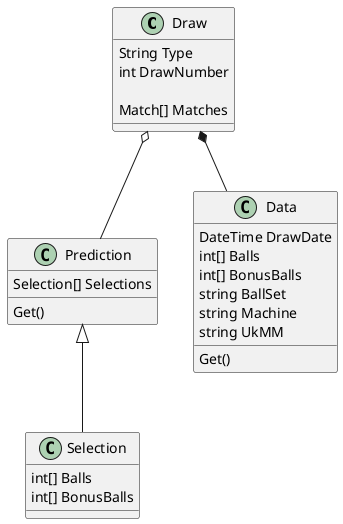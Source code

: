 @startuml lottery


'Lottery 
'Games
'Draws
'Draw
'    Type
'    Details
'    Balls
'    BonusBalls

'Lotto -map-> Draw
'ThunderBal -map-> Draw

'Lotto 
'    pick 6 numbers (1-59)
'    Win
'        Main 2,3,4,5,6
'        Main+BB 5+1
'     Data
'       DrawDate
'       Balls
'       BonusBall
'       Ballset
'       Machine
'       DrawNumber
'ThunderBall
'    pick 5 numbers (1-39)
'    pick 1 ThunderBall (1-14)
'    Win 
'        Main 3,4,5
'        Main+BB 0+1, 1+1, 2+1, 3+1, 4+1 5+1
'    Data
'       DrawDate
'       Balls
'       BonusBall
'       Ballset
'       Machine
'       DrawNumber
'EuroMillions
'    pick 5 numbers (1-50)
'    pick 2 LuckStars (1-12)
'    Win 
'        Main 2,3,4,5,
'        Main+BB 2+1, 2+2, 3+1, 3+2, 4+1, 4+2, 5+1, 5+2
'   Data
'       DrawDate
'       Balls
'       BonusBalls
'       UK Millionaire Maker
'       DrawNumber

Draw  o-- Prediction
Draw  *-- Data

class Draw {
    String Type
    int DrawNumber 

    Match[] Matches
}

class Prediction {
    Selection[] Selections
    Get()
}
class Selection {
    int[] Balls
    int[] BonusBalls
}
Prediction <|-- Selection

class Data {
    DateTime DrawDate
    int[] Balls
    int[] BonusBalls
    string BallSet
    string Machine
    string UkMM

    Get()
}

'LotteryType  (Lotto,ThunderBall,Euromillions) <-- PartitionKey
'DrawNumber <-- RowNumber
'DrawDate
'Ball[]
'BonusBall[]
'BallSet - optional
'Machine - optional
'UK Millionaire Maker - optional

@enduml